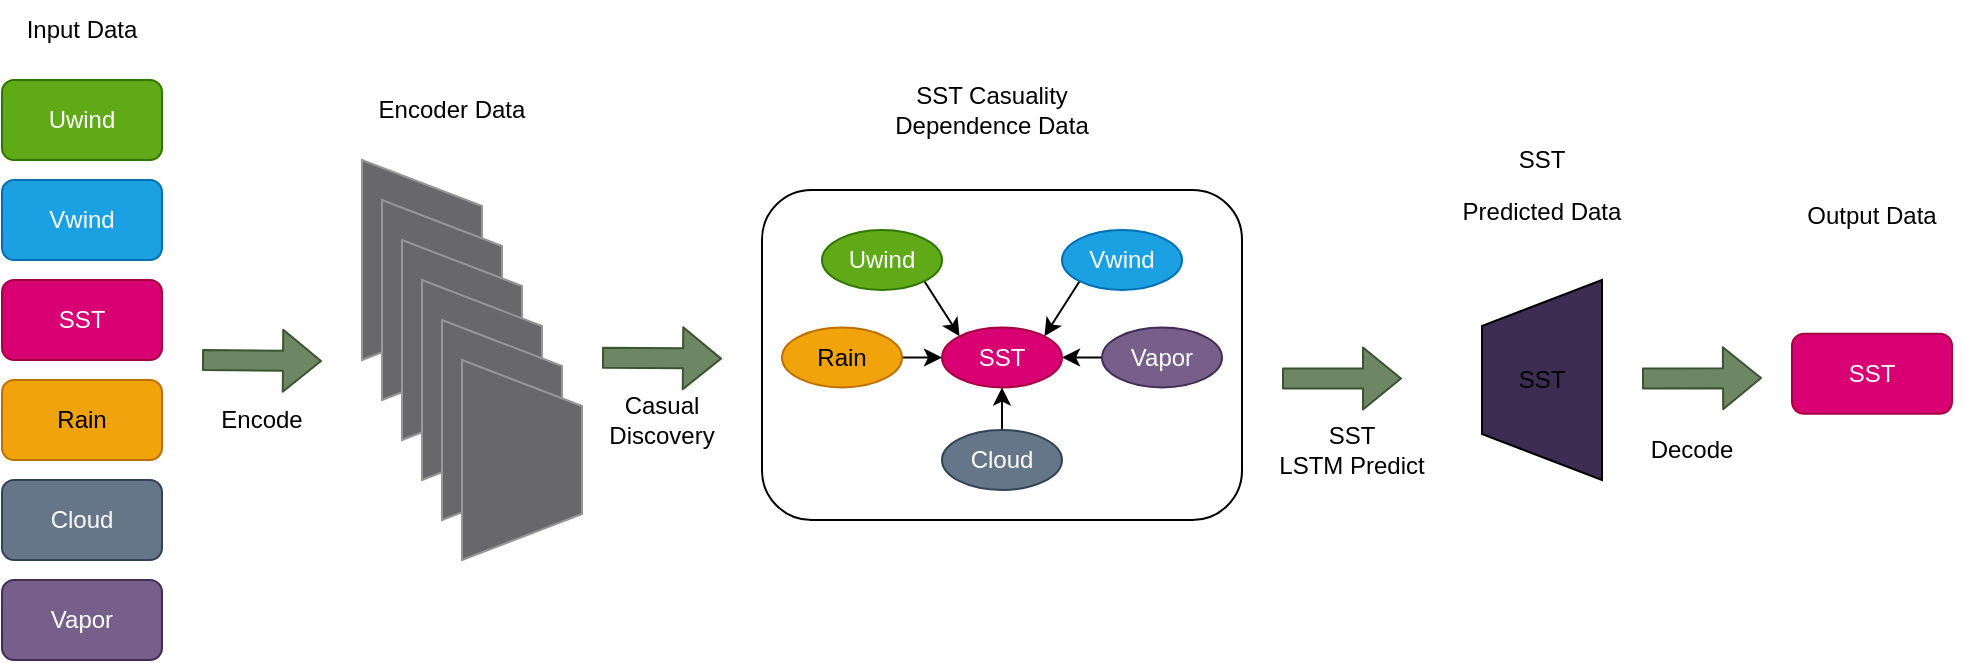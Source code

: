 <mxfile>
    <diagram id="rvyJVa2QCqIB0rKJh7VA" name="第 1 页">
        <mxGraphModel dx="893" dy="881" grid="1" gridSize="10" guides="1" tooltips="1" connect="1" arrows="1" fold="1" page="1" pageScale="1" pageWidth="3300" pageHeight="4681" math="0" shadow="0">
            <root>
                <mxCell id="0"/>
                <mxCell id="1" parent="0"/>
                <mxCell id="2" value="Uwind" style="rounded=1;whiteSpace=wrap;html=1;fillColor=#60a917;fontColor=#ffffff;strokeColor=#2D7600;" parent="1" vertex="1">
                    <mxGeometry x="110" y="250" width="80" height="40" as="geometry"/>
                </mxCell>
                <mxCell id="3" value="Vwind" style="rounded=1;whiteSpace=wrap;html=1;fillColor=#1ba1e2;fontColor=#ffffff;strokeColor=#006EAF;" parent="1" vertex="1">
                    <mxGeometry x="110" y="300" width="80" height="40" as="geometry"/>
                </mxCell>
                <mxCell id="4" value="Rain" style="rounded=1;whiteSpace=wrap;html=1;fillColor=#f0a30a;fontColor=#000000;strokeColor=#BD7000;" parent="1" vertex="1">
                    <mxGeometry x="110" y="400" width="80" height="40" as="geometry"/>
                </mxCell>
                <mxCell id="5" value="Cloud" style="rounded=1;whiteSpace=wrap;html=1;fillColor=#647687;fontColor=#ffffff;strokeColor=#314354;" parent="1" vertex="1">
                    <mxGeometry x="110" y="450" width="80" height="40" as="geometry"/>
                </mxCell>
                <mxCell id="6" value="Vapor" style="rounded=1;whiteSpace=wrap;html=1;fillColor=#76608a;fontColor=#ffffff;strokeColor=#432D57;" parent="1" vertex="1">
                    <mxGeometry x="110" y="500" width="80" height="40" as="geometry"/>
                </mxCell>
                <mxCell id="7" value="" style="shape=flexArrow;endArrow=classic;html=1;fillColor=#6d8764;strokeColor=#3A5431;" parent="1" edge="1">
                    <mxGeometry width="50" height="50" relative="1" as="geometry">
                        <mxPoint x="210" y="390" as="sourcePoint"/>
                        <mxPoint x="270" y="390.5" as="targetPoint"/>
                    </mxGeometry>
                </mxCell>
                <mxCell id="10" value="" style="verticalLabelPosition=middle;verticalAlign=middle;html=1;shape=trapezoid;perimeter=trapezoidPerimeter;whiteSpace=wrap;size=0.23;arcSize=10;flipV=1;labelPosition=center;align=center;rotation=-90;strokeColor=#969696;fillColor=#68686a;" parent="1" vertex="1">
                    <mxGeometry x="270" y="310" width="100" height="60" as="geometry"/>
                </mxCell>
                <mxCell id="11" value="" style="verticalLabelPosition=middle;verticalAlign=middle;html=1;shape=trapezoid;perimeter=trapezoidPerimeter;whiteSpace=wrap;size=0.23;arcSize=10;flipV=1;labelPosition=center;align=center;rotation=-90;strokeColor=#969696;fillColor=#68686a;" parent="1" vertex="1">
                    <mxGeometry x="280" y="330" width="100" height="60" as="geometry"/>
                </mxCell>
                <mxCell id="12" value="" style="verticalLabelPosition=middle;verticalAlign=middle;html=1;shape=trapezoid;perimeter=trapezoidPerimeter;whiteSpace=wrap;size=0.23;arcSize=10;flipV=1;labelPosition=center;align=center;rotation=-90;strokeColor=#969696;fillColor=#68686a;" parent="1" vertex="1">
                    <mxGeometry x="290" y="350" width="100" height="60" as="geometry"/>
                </mxCell>
                <mxCell id="13" value="" style="verticalLabelPosition=middle;verticalAlign=middle;html=1;shape=trapezoid;perimeter=trapezoidPerimeter;whiteSpace=wrap;size=0.23;arcSize=10;flipV=1;labelPosition=center;align=center;rotation=-90;strokeColor=#969696;fillColor=#68686a;" parent="1" vertex="1">
                    <mxGeometry x="300" y="370" width="100" height="60" as="geometry"/>
                </mxCell>
                <mxCell id="14" value="" style="verticalLabelPosition=middle;verticalAlign=middle;html=1;shape=trapezoid;perimeter=trapezoidPerimeter;whiteSpace=wrap;size=0.23;arcSize=10;flipV=1;labelPosition=center;align=center;rotation=-90;strokeColor=#969696;fillColor=#68686a;" parent="1" vertex="1">
                    <mxGeometry x="310" y="390" width="100" height="60" as="geometry"/>
                </mxCell>
                <mxCell id="15" value="SST" style="rounded=1;whiteSpace=wrap;html=1;fillColor=#d80073;fontColor=#ffffff;strokeColor=#A50040;" parent="1" vertex="1">
                    <mxGeometry x="110" y="350" width="80" height="40" as="geometry"/>
                </mxCell>
                <mxCell id="16" value="" style="verticalLabelPosition=middle;verticalAlign=middle;html=1;shape=trapezoid;perimeter=trapezoidPerimeter;whiteSpace=wrap;size=0.23;arcSize=10;flipV=1;labelPosition=center;align=center;rotation=-90;strokeColor=#969696;fillColor=#68686a;" parent="1" vertex="1">
                    <mxGeometry x="320" y="410" width="100" height="60" as="geometry"/>
                </mxCell>
                <mxCell id="17" value="Input Data" style="text;html=1;strokeColor=none;fillColor=none;align=center;verticalAlign=middle;whiteSpace=wrap;rounded=0;" parent="1" vertex="1">
                    <mxGeometry x="120" y="210" width="60" height="30" as="geometry"/>
                </mxCell>
                <mxCell id="18" value="Encoder Data" style="text;html=1;strokeColor=none;fillColor=none;align=center;verticalAlign=middle;whiteSpace=wrap;rounded=0;" parent="1" vertex="1">
                    <mxGeometry x="280" y="250" width="110" height="30" as="geometry"/>
                </mxCell>
                <mxCell id="19" value="Encode" style="text;html=1;strokeColor=none;fillColor=none;align=center;verticalAlign=middle;whiteSpace=wrap;rounded=0;" parent="1" vertex="1">
                    <mxGeometry x="210" y="405" width="60" height="30" as="geometry"/>
                </mxCell>
                <mxCell id="20" value="" style="shape=flexArrow;endArrow=classic;html=1;fillColor=#6d8764;strokeColor=#3A5431;" parent="1" edge="1">
                    <mxGeometry width="50" height="50" relative="1" as="geometry">
                        <mxPoint x="410" y="388.82" as="sourcePoint"/>
                        <mxPoint x="470" y="389.32" as="targetPoint"/>
                    </mxGeometry>
                </mxCell>
                <mxCell id="21" value="Casual&lt;br&gt;Discovery" style="text;html=1;strokeColor=none;fillColor=none;align=center;verticalAlign=middle;whiteSpace=wrap;rounded=0;" parent="1" vertex="1">
                    <mxGeometry x="410" y="405" width="60" height="30" as="geometry"/>
                </mxCell>
                <mxCell id="22" value="" style="rounded=1;whiteSpace=wrap;html=1;" parent="1" vertex="1">
                    <mxGeometry x="490" y="305" width="240" height="165" as="geometry"/>
                </mxCell>
                <mxCell id="29" value="SST" style="ellipse;whiteSpace=wrap;html=1;fillColor=#d80073;fontColor=#ffffff;strokeColor=#A50040;" parent="1" vertex="1">
                    <mxGeometry x="580" y="373.75" width="60" height="30" as="geometry"/>
                </mxCell>
                <mxCell id="35" style="edgeStyle=none;html=1;exitX=1;exitY=1;exitDx=0;exitDy=0;entryX=0;entryY=0;entryDx=0;entryDy=0;" parent="1" source="30" target="29" edge="1">
                    <mxGeometry relative="1" as="geometry"/>
                </mxCell>
                <mxCell id="30" value="Uwind" style="ellipse;whiteSpace=wrap;html=1;fillColor=#60a917;fontColor=#ffffff;strokeColor=#2D7600;" parent="1" vertex="1">
                    <mxGeometry x="520" y="325" width="60" height="30" as="geometry"/>
                </mxCell>
                <mxCell id="36" style="edgeStyle=none;html=1;exitX=0;exitY=1;exitDx=0;exitDy=0;entryX=1;entryY=0;entryDx=0;entryDy=0;" parent="1" source="31" target="29" edge="1">
                    <mxGeometry relative="1" as="geometry"/>
                </mxCell>
                <mxCell id="31" value="Vwind" style="ellipse;whiteSpace=wrap;html=1;fillColor=#1ba1e2;fontColor=#ffffff;strokeColor=#006EAF;" parent="1" vertex="1">
                    <mxGeometry x="640" y="325" width="60" height="30" as="geometry"/>
                </mxCell>
                <mxCell id="39" style="edgeStyle=none;html=1;entryX=0;entryY=0.5;entryDx=0;entryDy=0;" parent="1" source="32" target="29" edge="1">
                    <mxGeometry relative="1" as="geometry"/>
                </mxCell>
                <mxCell id="32" value="Rain" style="ellipse;whiteSpace=wrap;html=1;fillColor=#f0a30a;fontColor=#000000;strokeColor=#BD7000;" parent="1" vertex="1">
                    <mxGeometry x="500" y="373.75" width="60" height="30" as="geometry"/>
                </mxCell>
                <mxCell id="37" style="edgeStyle=none;html=1;exitX=0;exitY=0.5;exitDx=0;exitDy=0;entryX=1;entryY=0.5;entryDx=0;entryDy=0;" parent="1" source="33" target="29" edge="1">
                    <mxGeometry relative="1" as="geometry"/>
                </mxCell>
                <mxCell id="33" value="Vapor" style="ellipse;whiteSpace=wrap;html=1;fillColor=#76608a;fontColor=#ffffff;strokeColor=#432D57;" parent="1" vertex="1">
                    <mxGeometry x="660" y="373.75" width="60" height="30" as="geometry"/>
                </mxCell>
                <mxCell id="38" style="edgeStyle=none;html=1;exitX=0.5;exitY=0;exitDx=0;exitDy=0;entryX=0.5;entryY=1;entryDx=0;entryDy=0;" parent="1" source="34" target="29" edge="1">
                    <mxGeometry relative="1" as="geometry"/>
                </mxCell>
                <mxCell id="34" value="Cloud" style="ellipse;whiteSpace=wrap;html=1;fillColor=#647687;fontColor=#ffffff;strokeColor=#314354;" parent="1" vertex="1">
                    <mxGeometry x="580" y="425" width="60" height="30" as="geometry"/>
                </mxCell>
                <mxCell id="46" value="Predicted Data" style="text;html=1;strokeColor=none;fillColor=none;align=center;verticalAlign=middle;whiteSpace=wrap;rounded=0;" parent="1" vertex="1">
                    <mxGeometry x="825" y="301.25" width="110" height="30" as="geometry"/>
                </mxCell>
                <mxCell id="53" value="" style="verticalLabelPosition=middle;verticalAlign=middle;html=1;shape=trapezoid;perimeter=trapezoidPerimeter;whiteSpace=wrap;size=0.23;arcSize=10;flipV=1;labelPosition=center;align=center;rotation=90;fillColor=#3e2d53;" parent="1" vertex="1">
                    <mxGeometry x="830" y="370" width="100" height="60" as="geometry"/>
                </mxCell>
                <mxCell id="56" value="" style="shape=flexArrow;endArrow=classic;html=1;fillColor=#6d8764;strokeColor=#3A5431;" parent="1" edge="1">
                    <mxGeometry width="50" height="50" relative="1" as="geometry">
                        <mxPoint x="750" y="399.29" as="sourcePoint"/>
                        <mxPoint x="810" y="399.29" as="targetPoint"/>
                    </mxGeometry>
                </mxCell>
                <mxCell id="57" value="SST Casuality Dependence Data" style="text;html=1;strokeColor=none;fillColor=none;align=center;verticalAlign=middle;whiteSpace=wrap;rounded=0;" parent="1" vertex="1">
                    <mxGeometry x="550" y="250" width="110" height="30" as="geometry"/>
                </mxCell>
                <mxCell id="58" value="SST&lt;br&gt;LSTM Predict" style="text;html=1;strokeColor=none;fillColor=none;align=center;verticalAlign=middle;whiteSpace=wrap;rounded=0;" parent="1" vertex="1">
                    <mxGeometry x="730" y="420" width="110" height="30" as="geometry"/>
                </mxCell>
                <mxCell id="71" value="SST" style="rounded=1;whiteSpace=wrap;html=1;fillColor=#d80073;fontColor=#ffffff;strokeColor=#A50040;" vertex="1" parent="1">
                    <mxGeometry x="1005" y="376.88" width="80" height="40" as="geometry"/>
                </mxCell>
                <mxCell id="72" value="Output Data" style="text;html=1;strokeColor=none;fillColor=none;align=center;verticalAlign=middle;whiteSpace=wrap;rounded=0;" vertex="1" parent="1">
                    <mxGeometry x="1000" y="303.13" width="90" height="30" as="geometry"/>
                </mxCell>
                <mxCell id="73" value="SST" style="text;html=1;strokeColor=none;fillColor=none;align=center;verticalAlign=middle;whiteSpace=wrap;rounded=0;" vertex="1" parent="1">
                    <mxGeometry x="850" y="385" width="60" height="30" as="geometry"/>
                </mxCell>
                <mxCell id="75" value="" style="shape=flexArrow;endArrow=classic;html=1;fillColor=#6d8764;strokeColor=#3A5431;" edge="1" parent="1">
                    <mxGeometry width="50" height="50" relative="1" as="geometry">
                        <mxPoint x="930" y="399.29" as="sourcePoint"/>
                        <mxPoint x="990" y="399" as="targetPoint"/>
                    </mxGeometry>
                </mxCell>
                <mxCell id="76" value="Decode" style="text;html=1;strokeColor=none;fillColor=none;align=center;verticalAlign=middle;whiteSpace=wrap;rounded=0;" vertex="1" parent="1">
                    <mxGeometry x="900" y="420" width="110" height="30" as="geometry"/>
                </mxCell>
                <mxCell id="77" value="SST" style="text;html=1;strokeColor=none;fillColor=none;align=center;verticalAlign=middle;whiteSpace=wrap;rounded=0;" vertex="1" parent="1">
                    <mxGeometry x="850" y="275" width="60" height="30" as="geometry"/>
                </mxCell>
            </root>
        </mxGraphModel>
    </diagram>
</mxfile>